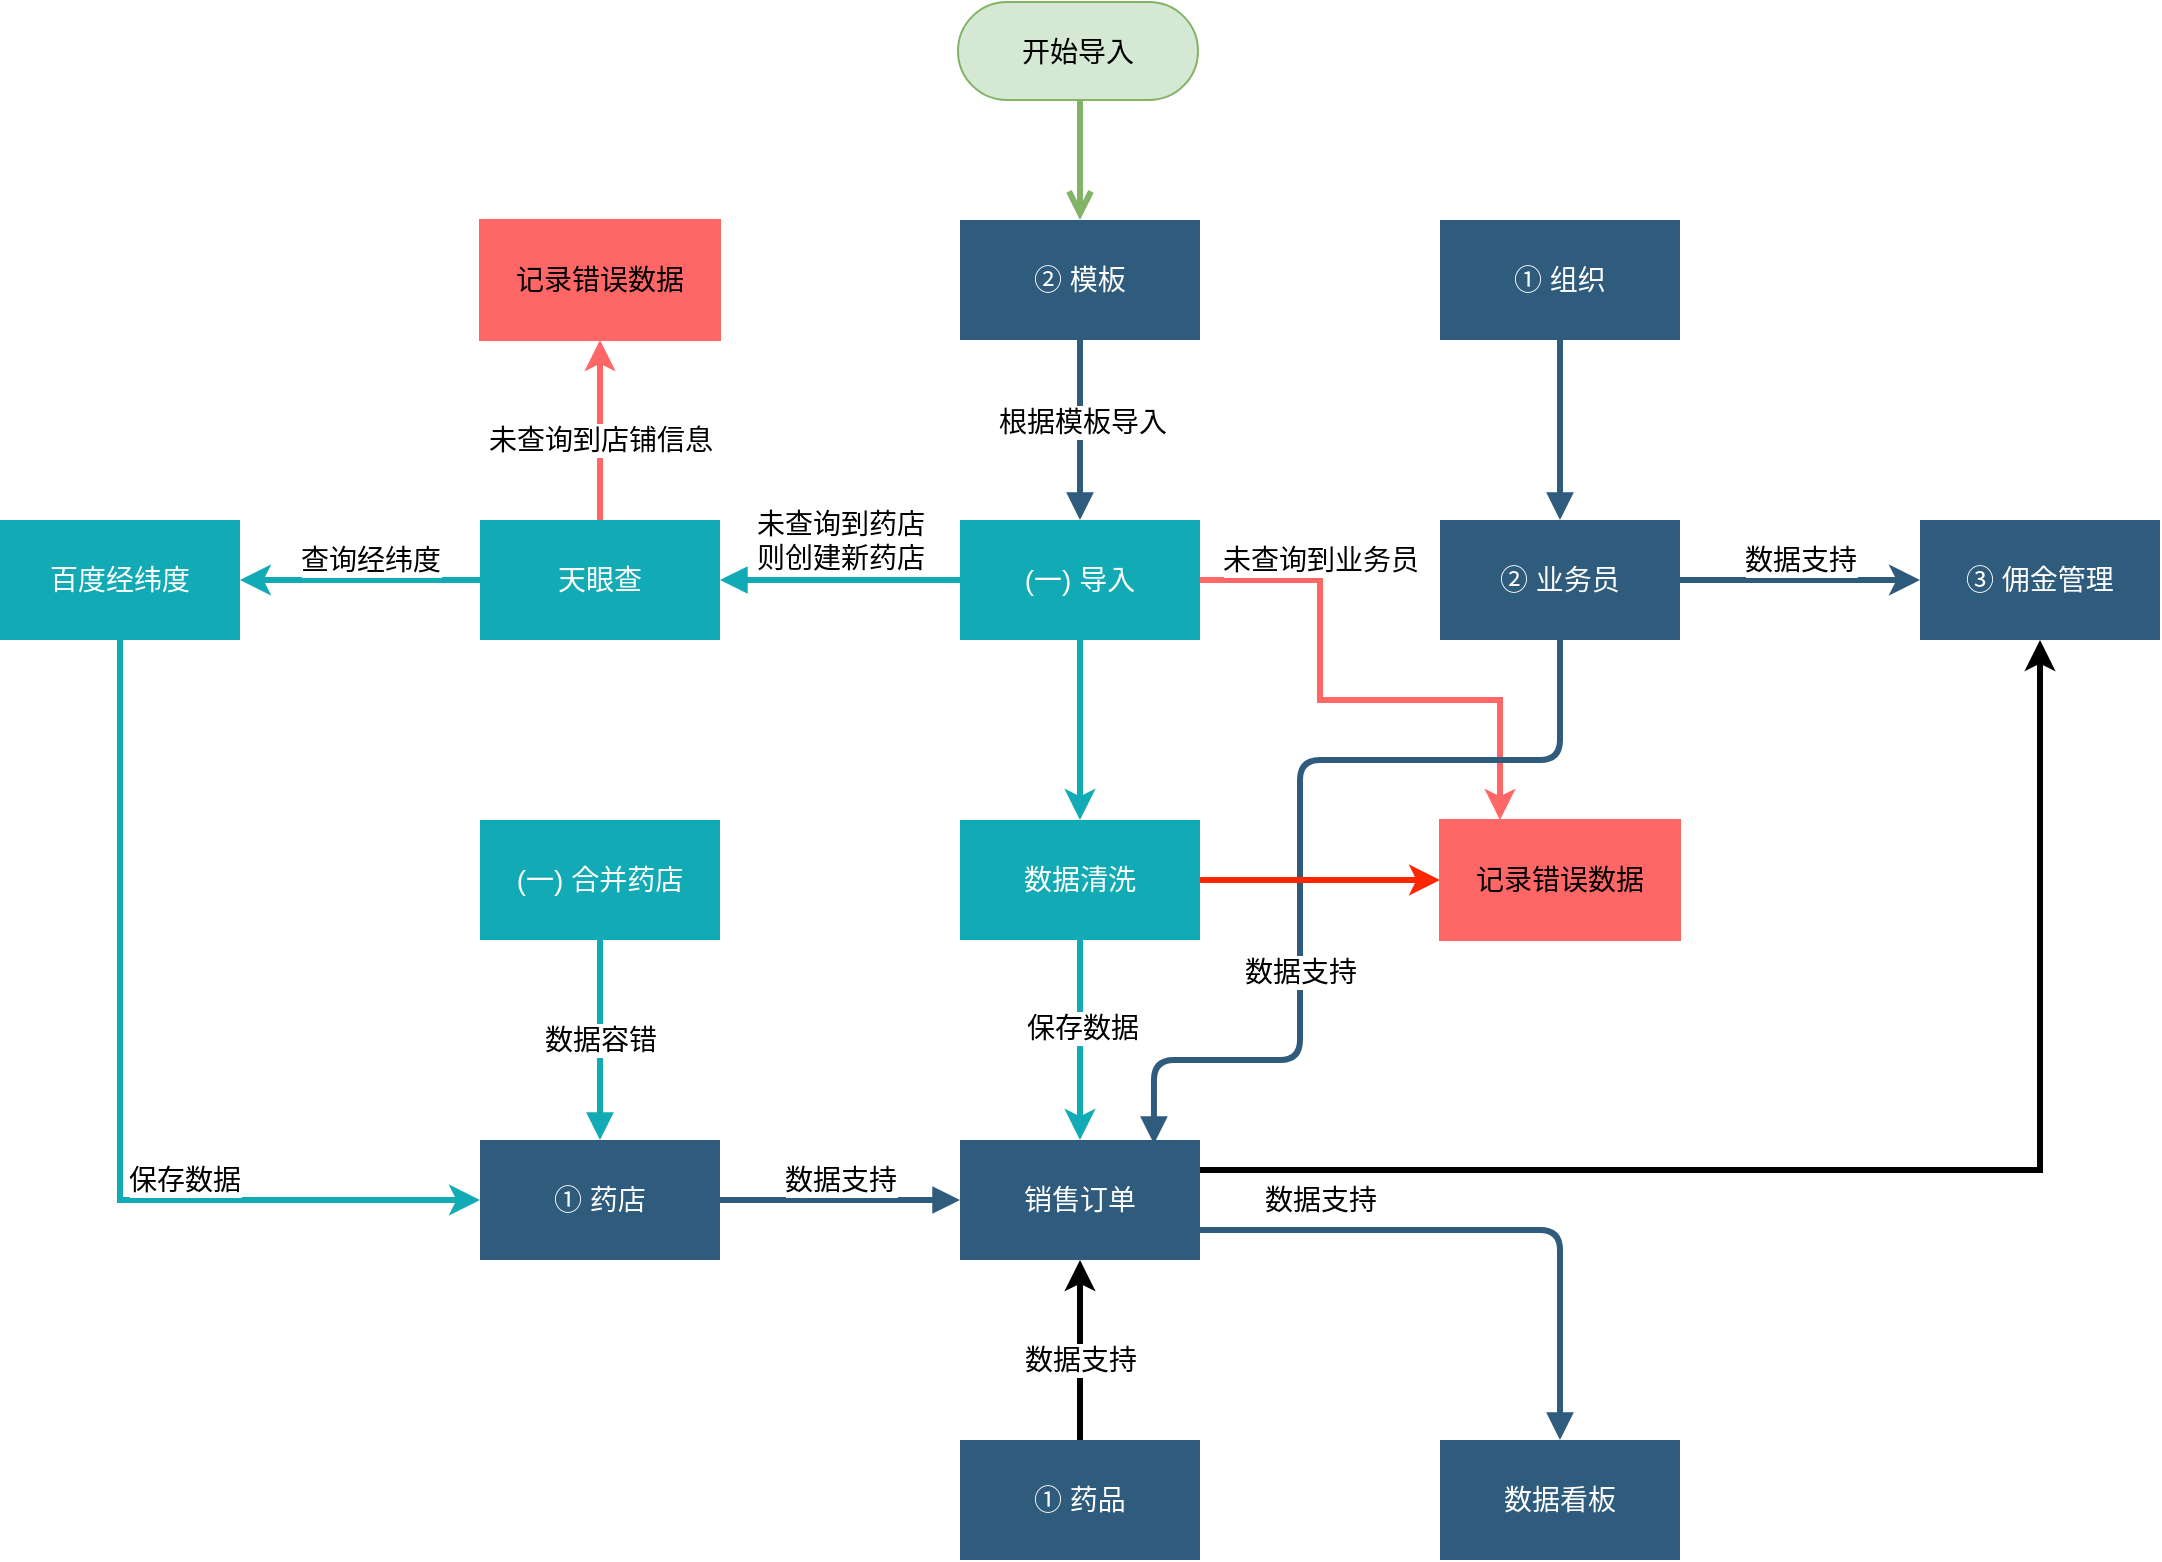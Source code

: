 <mxfile version="23.1.7" type="github">
  <diagram id="07fea595-8f29-1299-0266-81d95cde20df" name="Page-1">
    <mxGraphModel dx="1434" dy="855" grid="0" gridSize="10" guides="1" tooltips="1" connect="1" arrows="1" fold="1" page="1" pageScale="1" pageWidth="1169" pageHeight="827" background="#ffffff" math="0" shadow="0">
      <root>
        <mxCell id="0" />
        <mxCell id="1" parent="0" />
        <mxCell id="mO9wln73oTjzs57yLY-i-281" style="edgeStyle=orthogonalEdgeStyle;rounded=0;orthogonalLoop=1;jettySize=auto;html=1;entryX=0.5;entryY=1;entryDx=0;entryDy=0;strokeWidth=3;exitX=1;exitY=0.25;exitDx=0;exitDy=0;fontSize=14;" parent="1" source="mO9wln73oTjzs57yLY-i-218" target="mO9wln73oTjzs57yLY-i-276" edge="1">
          <mxGeometry relative="1" as="geometry">
            <mxPoint x="641" y="609" as="sourcePoint" />
          </mxGeometry>
        </mxCell>
        <mxCell id="mO9wln73oTjzs57yLY-i-218" value="销售订单" style="whiteSpace=wrap;shadow=0;fontColor=#FFFFFF;fontFamily=Helvetica;fontStyle=0;html=1;fontSize=14;plain-purple;strokeColor=none;fillColor=#2f5b7c;gradientColor=none;spacing=6;verticalAlign=middle;" parent="1" vertex="1">
          <mxGeometry x="521" y="589" width="120" height="60" as="geometry" />
        </mxCell>
        <mxCell id="mO9wln73oTjzs57yLY-i-219" value="①&amp;nbsp;药店" style="whiteSpace=wrap;shadow=0;fontColor=#FFFFFF;fontFamily=Helvetica;fontStyle=0;html=1;fontSize=14;plain-purple;strokeColor=none;fillColor=#2f5b7c;gradientColor=none;spacing=6;verticalAlign=middle;" parent="1" vertex="1">
          <mxGeometry x="281" y="589" width="120" height="60" as="geometry" />
        </mxCell>
        <mxCell id="mO9wln73oTjzs57yLY-i-238" style="edgeStyle=orthogonalEdgeStyle;rounded=0;orthogonalLoop=1;jettySize=auto;html=1;exitX=0.5;exitY=0;exitDx=0;exitDy=0;entryX=0.5;entryY=1;entryDx=0;entryDy=0;strokeWidth=3;fontSize=14;" parent="1" source="mO9wln73oTjzs57yLY-i-220" target="mO9wln73oTjzs57yLY-i-218" edge="1">
          <mxGeometry relative="1" as="geometry">
            <Array as="points" />
          </mxGeometry>
        </mxCell>
        <mxCell id="mO9wln73oTjzs57yLY-i-255" value="数据支持" style="edgeLabel;html=1;align=center;verticalAlign=middle;resizable=0;points=[];fontSize=14;" parent="mO9wln73oTjzs57yLY-i-238" vertex="1" connectable="0">
          <mxGeometry x="-0.085" y="-1" relative="1" as="geometry">
            <mxPoint x="-1" y="1" as="offset" />
          </mxGeometry>
        </mxCell>
        <mxCell id="mO9wln73oTjzs57yLY-i-220" value="①&amp;nbsp;药品" style="whiteSpace=wrap;shadow=0;fontColor=#FFFFFF;fontFamily=Helvetica;fontStyle=0;html=1;fontSize=14;plain-purple;strokeColor=none;fillColor=#2f5b7c;gradientColor=none;spacing=6;verticalAlign=middle;" parent="1" vertex="1">
          <mxGeometry x="521" y="739" width="120" height="60" as="geometry" />
        </mxCell>
        <mxCell id="mO9wln73oTjzs57yLY-i-277" style="edgeStyle=orthogonalEdgeStyle;rounded=0;orthogonalLoop=1;jettySize=auto;html=1;exitX=1;exitY=0.5;exitDx=0;exitDy=0;entryX=0;entryY=0.5;entryDx=0;entryDy=0;strokeWidth=3;strokeColor=#2e5b7c;fontSize=14;" parent="1" source="mO9wln73oTjzs57yLY-i-221" target="mO9wln73oTjzs57yLY-i-276" edge="1">
          <mxGeometry relative="1" as="geometry" />
        </mxCell>
        <mxCell id="mO9wln73oTjzs57yLY-i-280" value="数据支持" style="edgeLabel;html=1;align=center;verticalAlign=middle;resizable=0;points=[];fontSize=14;" parent="mO9wln73oTjzs57yLY-i-277" vertex="1" connectable="0">
          <mxGeometry x="0.05" y="3" relative="1" as="geometry">
            <mxPoint x="-3" y="-7" as="offset" />
          </mxGeometry>
        </mxCell>
        <mxCell id="mO9wln73oTjzs57yLY-i-221" value="② 业务员" style="whiteSpace=wrap;shadow=0;fontColor=#FFFFFF;fontFamily=Helvetica;fontStyle=0;html=1;fontSize=14;plain-purple;strokeColor=none;fillColor=#2f5b7c;gradientColor=none;spacing=6;verticalAlign=middle;" parent="1" vertex="1">
          <mxGeometry x="761" y="279" width="120" height="60" as="geometry" />
        </mxCell>
        <mxCell id="mO9wln73oTjzs57yLY-i-222" value="① 组织" style="whiteSpace=wrap;shadow=0;fontColor=#FFFFFF;fontFamily=Helvetica;fontStyle=0;html=1;fontSize=14;plain-purple;strokeColor=none;fillColor=#2f5b7c;gradientColor=none;spacing=6;verticalAlign=middle;" parent="1" vertex="1">
          <mxGeometry x="761" y="129" width="120" height="60" as="geometry" />
        </mxCell>
        <mxCell id="mO9wln73oTjzs57yLY-i-223" value="② 模板" style="whiteSpace=wrap;shadow=0;fontColor=#FFFFFF;fontFamily=Helvetica;fontStyle=0;html=1;fontSize=14;plain-purple;strokeColor=none;fillColor=#2f5b7c;gradientColor=none;spacing=6;verticalAlign=middle;" parent="1" vertex="1">
          <mxGeometry x="521" y="129" width="120" height="60" as="geometry" />
        </mxCell>
        <mxCell id="mO9wln73oTjzs57yLY-i-224" value="数据看板" style="whiteSpace=wrap;shadow=0;fontColor=#FFFFFF;fontFamily=Helvetica;fontStyle=0;html=1;fontSize=14;plain-purple;strokeColor=none;fillColor=#2f5b7c;gradientColor=none;spacing=6;verticalAlign=middle;" parent="1" vertex="1">
          <mxGeometry x="761" y="739" width="120" height="60" as="geometry" />
        </mxCell>
        <mxCell id="mO9wln73oTjzs57yLY-i-227" value="" style="edgeStyle=segmentEdgeStyle;strokeColor=#2F5B7C;strokeWidth=3;html=1;endArrow=block;endFill=1;exitX=0.5;exitY=1;exitDx=0;exitDy=0;entryX=0.5;entryY=0;entryDx=0;entryDy=0;fontSize=14;" parent="1" source="mO9wln73oTjzs57yLY-i-223" target="mO9wln73oTjzs57yLY-i-230" edge="1">
          <mxGeometry x="644.5" y="308.5" width="100" height="100" as="geometry">
            <mxPoint x="1016.5" y="204" as="sourcePoint" />
            <mxPoint x="476.5" y="299" as="targetPoint" />
            <Array as="points">
              <mxPoint x="581" y="209" />
              <mxPoint x="581" y="209" />
            </Array>
          </mxGeometry>
        </mxCell>
        <mxCell id="mO9wln73oTjzs57yLY-i-240" value="根据模板导入" style="edgeLabel;html=1;align=center;verticalAlign=middle;resizable=0;points=[];fontSize=14;" parent="mO9wln73oTjzs57yLY-i-227" vertex="1" connectable="0">
          <mxGeometry relative="1" as="geometry">
            <mxPoint x="1" y="-4" as="offset" />
          </mxGeometry>
        </mxCell>
        <mxCell id="mO9wln73oTjzs57yLY-i-269" style="edgeStyle=orthogonalEdgeStyle;rounded=0;orthogonalLoop=1;jettySize=auto;html=1;exitX=0.5;exitY=1;exitDx=0;exitDy=0;entryX=0.5;entryY=0;entryDx=0;entryDy=0;strokeColor=#12aab5;strokeWidth=3;fontSize=14;" parent="1" source="mO9wln73oTjzs57yLY-i-230" target="mO9wln73oTjzs57yLY-i-268" edge="1">
          <mxGeometry relative="1" as="geometry" />
        </mxCell>
        <mxCell id="mO9wln73oTjzs57yLY-i-278" style="edgeStyle=orthogonalEdgeStyle;rounded=0;orthogonalLoop=1;jettySize=auto;html=1;exitX=1;exitY=0.5;exitDx=0;exitDy=0;strokeWidth=3;strokeColor=#FF6666;entryX=0.25;entryY=0;entryDx=0;entryDy=0;fontSize=14;" parent="1" source="mO9wln73oTjzs57yLY-i-230" target="mO9wln73oTjzs57yLY-i-274" edge="1">
          <mxGeometry relative="1" as="geometry">
            <Array as="points">
              <mxPoint x="701" y="309" />
              <mxPoint x="701" y="369" />
              <mxPoint x="791" y="369" />
            </Array>
          </mxGeometry>
        </mxCell>
        <mxCell id="mO9wln73oTjzs57yLY-i-279" value="未查询到业务员" style="edgeLabel;html=1;align=center;verticalAlign=middle;resizable=0;points=[];fontSize=14;" parent="mO9wln73oTjzs57yLY-i-278" vertex="1" connectable="0">
          <mxGeometry x="-0.074" y="4" relative="1" as="geometry">
            <mxPoint x="-5" y="-66" as="offset" />
          </mxGeometry>
        </mxCell>
        <mxCell id="mO9wln73oTjzs57yLY-i-230" value="(一)&amp;nbsp;导入" style="whiteSpace=wrap;shadow=0;fontColor=#FFFFFF;fontFamily=Helvetica;fontStyle=0;html=1;fontSize=14;plain-purple;strokeColor=none;fillColor=#12aab5;gradientColor=none;spacing=6;verticalAlign=middle;" parent="1" vertex="1">
          <mxGeometry x="521" y="279" width="120" height="60" as="geometry" />
        </mxCell>
        <mxCell id="mO9wln73oTjzs57yLY-i-232" value="" style="edgeStyle=segmentEdgeStyle;strokeColor=#2F5B7C;strokeWidth=3;html=1;endArrow=block;endFill=1;exitX=1;exitY=0.75;exitDx=0;exitDy=0;entryX=0.5;entryY=0;entryDx=0;entryDy=0;fontSize=14;" parent="1" source="mO9wln73oTjzs57yLY-i-218" target="mO9wln73oTjzs57yLY-i-224" edge="1">
          <mxGeometry x="644.5" y="308.5" width="100" height="100" as="geometry">
            <mxPoint x="686.5" y="334" as="sourcePoint" />
            <mxPoint x="786.5" y="209" as="targetPoint" />
            <Array as="points">
              <mxPoint x="821" y="634" />
            </Array>
          </mxGeometry>
        </mxCell>
        <mxCell id="mO9wln73oTjzs57yLY-i-256" value="数据支持" style="edgeLabel;html=1;align=center;verticalAlign=middle;resizable=0;points=[];fontSize=14;" parent="mO9wln73oTjzs57yLY-i-232" vertex="1" connectable="0">
          <mxGeometry relative="1" as="geometry">
            <mxPoint x="-83" y="-15" as="offset" />
          </mxGeometry>
        </mxCell>
        <mxCell id="mO9wln73oTjzs57yLY-i-233" value="" style="edgeStyle=segmentEdgeStyle;strokeColor=#12aab5;strokeWidth=3;html=1;endArrow=block;endFill=1;exitX=0;exitY=0.5;exitDx=0;exitDy=0;entryX=1;entryY=0.5;entryDx=0;entryDy=0;fontSize=14;" parent="1" source="mO9wln73oTjzs57yLY-i-230" target="mO9wln73oTjzs57yLY-i-243" edge="1">
          <mxGeometry x="644.5" y="308.5" width="100" height="100" as="geometry">
            <mxPoint x="636.5" y="384" as="sourcePoint" />
            <mxPoint x="351" y="529" as="targetPoint" />
            <Array as="points">
              <mxPoint x="471" y="309" />
              <mxPoint x="471" y="309" />
            </Array>
          </mxGeometry>
        </mxCell>
        <mxCell id="mO9wln73oTjzs57yLY-i-242" value="未查询到药店&lt;br style=&quot;font-size: 14px;&quot;&gt;则创建新药店" style="edgeLabel;html=1;align=center;verticalAlign=middle;resizable=0;points=[];fontSize=14;" parent="mO9wln73oTjzs57yLY-i-233" vertex="1" connectable="0">
          <mxGeometry relative="1" as="geometry">
            <mxPoint y="-20" as="offset" />
          </mxGeometry>
        </mxCell>
        <mxCell id="mO9wln73oTjzs57yLY-i-235" value="" style="edgeStyle=segmentEdgeStyle;strokeColor=#2F5B7C;strokeWidth=3;html=1;endArrow=block;endFill=1;exitX=1;exitY=0.5;exitDx=0;exitDy=0;entryX=0;entryY=0.5;entryDx=0;entryDy=0;fontSize=14;" parent="1" source="mO9wln73oTjzs57yLY-i-219" target="mO9wln73oTjzs57yLY-i-218" edge="1">
          <mxGeometry x="644.5" y="308.5" width="100" height="100" as="geometry">
            <mxPoint x="1026.5" y="374" as="sourcePoint" />
            <mxPoint x="1126.5" y="249" as="targetPoint" />
            <Array as="points">
              <mxPoint x="436.5" y="619" />
              <mxPoint x="436.5" y="619" />
            </Array>
          </mxGeometry>
        </mxCell>
        <mxCell id="mO9wln73oTjzs57yLY-i-258" value="数据支持" style="edgeLabel;html=1;align=center;verticalAlign=middle;resizable=0;points=[];fontSize=14;" parent="mO9wln73oTjzs57yLY-i-235" vertex="1" connectable="0">
          <mxGeometry relative="1" as="geometry">
            <mxPoint y="-10" as="offset" />
          </mxGeometry>
        </mxCell>
        <mxCell id="mO9wln73oTjzs57yLY-i-237" value="" style="edgeStyle=segmentEdgeStyle;strokeColor=#2F5B7C;strokeWidth=3;html=1;endArrow=block;endFill=1;exitX=0.5;exitY=1;exitDx=0;exitDy=0;fontSize=14;" parent="1" source="mO9wln73oTjzs57yLY-i-222" edge="1">
          <mxGeometry x="644.5" y="308.5" width="100" height="100" as="geometry">
            <mxPoint x="881" y="654" as="sourcePoint" />
            <mxPoint x="821" y="279" as="targetPoint" />
          </mxGeometry>
        </mxCell>
        <mxCell id="mO9wln73oTjzs57yLY-i-239" value="" style="edgeStyle=segmentEdgeStyle;strokeColor=#2F5B7C;strokeWidth=3;html=1;endArrow=block;endFill=1;exitX=0.5;exitY=1;exitDx=0;exitDy=0;entryX=0.808;entryY=0.033;entryDx=0;entryDy=0;entryPerimeter=0;fontSize=14;" parent="1" source="mO9wln73oTjzs57yLY-i-221" target="mO9wln73oTjzs57yLY-i-218" edge="1">
          <mxGeometry x="644.5" y="308.5" width="100" height="100" as="geometry">
            <mxPoint x="621.5" y="499" as="sourcePoint" />
            <mxPoint x="631" y="589" as="targetPoint" />
            <Array as="points">
              <mxPoint x="821" y="399" />
              <mxPoint x="691" y="399" />
              <mxPoint x="691" y="549" />
              <mxPoint x="618" y="549" />
            </Array>
          </mxGeometry>
        </mxCell>
        <mxCell id="mO9wln73oTjzs57yLY-i-253" value="数据支持" style="edgeLabel;html=1;align=center;verticalAlign=middle;resizable=0;points=[];fontSize=14;" parent="mO9wln73oTjzs57yLY-i-239" vertex="1" connectable="0">
          <mxGeometry relative="1" as="geometry">
            <mxPoint y="68" as="offset" />
          </mxGeometry>
        </mxCell>
        <mxCell id="mO9wln73oTjzs57yLY-i-245" style="edgeStyle=orthogonalEdgeStyle;rounded=0;orthogonalLoop=1;jettySize=auto;html=1;exitX=0;exitY=0.5;exitDx=0;exitDy=0;entryX=1;entryY=0.5;entryDx=0;entryDy=0;strokeWidth=3;strokeColor=#12aab5;fontSize=14;" parent="1" source="mO9wln73oTjzs57yLY-i-243" target="mO9wln73oTjzs57yLY-i-244" edge="1">
          <mxGeometry relative="1" as="geometry" />
        </mxCell>
        <mxCell id="mO9wln73oTjzs57yLY-i-262" value="查询经纬度" style="edgeLabel;html=1;align=center;verticalAlign=middle;resizable=0;points=[];fontSize=14;" parent="mO9wln73oTjzs57yLY-i-245" vertex="1" connectable="0">
          <mxGeometry y="2" relative="1" as="geometry">
            <mxPoint x="5" y="-12" as="offset" />
          </mxGeometry>
        </mxCell>
        <mxCell id="mO9wln73oTjzs57yLY-i-261" style="edgeStyle=orthogonalEdgeStyle;rounded=0;orthogonalLoop=1;jettySize=auto;html=1;exitX=0.5;exitY=0;exitDx=0;exitDy=0;entryX=0.5;entryY=1;entryDx=0;entryDy=0;strokeColor=#FF6666;strokeWidth=3;fontSize=14;" parent="1" source="mO9wln73oTjzs57yLY-i-243" target="mO9wln73oTjzs57yLY-i-260" edge="1">
          <mxGeometry relative="1" as="geometry" />
        </mxCell>
        <mxCell id="mO9wln73oTjzs57yLY-i-264" value="未查询到店铺信息" style="edgeLabel;html=1;align=center;verticalAlign=middle;resizable=0;points=[];fontSize=14;" parent="mO9wln73oTjzs57yLY-i-261" vertex="1" connectable="0">
          <mxGeometry x="-0.267" y="-1" relative="1" as="geometry">
            <mxPoint x="-1" y="-7" as="offset" />
          </mxGeometry>
        </mxCell>
        <mxCell id="mO9wln73oTjzs57yLY-i-243" value="天眼查" style="whiteSpace=wrap;shadow=0;fontColor=#FFFFFF;fontFamily=Helvetica;fontStyle=0;html=1;fontSize=14;plain-purple;strokeColor=none;fillColor=#12aab5;gradientColor=none;spacing=6;verticalAlign=middle;" parent="1" vertex="1">
          <mxGeometry x="281" y="279" width="120" height="60" as="geometry" />
        </mxCell>
        <mxCell id="mO9wln73oTjzs57yLY-i-246" style="edgeStyle=orthogonalEdgeStyle;rounded=0;orthogonalLoop=1;jettySize=auto;html=1;exitX=0.5;exitY=1;exitDx=0;exitDy=0;entryX=0;entryY=0.5;entryDx=0;entryDy=0;strokeWidth=3;strokeColor=#12aab5;fontSize=14;" parent="1" source="mO9wln73oTjzs57yLY-i-244" target="mO9wln73oTjzs57yLY-i-219" edge="1">
          <mxGeometry relative="1" as="geometry" />
        </mxCell>
        <mxCell id="mO9wln73oTjzs57yLY-i-263" value="保存数据" style="edgeLabel;html=1;align=center;verticalAlign=middle;resizable=0;points=[];fontSize=14;" parent="mO9wln73oTjzs57yLY-i-246" vertex="1" connectable="0">
          <mxGeometry x="0.31" y="3" relative="1" as="geometry">
            <mxPoint x="10" y="-7" as="offset" />
          </mxGeometry>
        </mxCell>
        <mxCell id="mO9wln73oTjzs57yLY-i-244" value="百度经纬度" style="whiteSpace=wrap;shadow=0;fontColor=#FFFFFF;fontFamily=Helvetica;fontStyle=0;html=1;fontSize=14;plain-purple;strokeColor=none;fillColor=#12aab5;gradientColor=none;spacing=6;verticalAlign=middle;" parent="1" vertex="1">
          <mxGeometry x="41" y="279" width="120" height="60" as="geometry" />
        </mxCell>
        <mxCell id="mO9wln73oTjzs57yLY-i-260" value="记录错误数据" style="whiteSpace=wrap;shadow=0;fontFamily=Helvetica;fontStyle=0;html=1;fontSize=14;strokeColor=#FF6666;fillColor=#FF6666;spacing=6;verticalAlign=middle;" parent="1" vertex="1">
          <mxGeometry x="281" y="129" width="120" height="60" as="geometry" />
        </mxCell>
        <mxCell id="mO9wln73oTjzs57yLY-i-265" value="(一) 合并药店" style="whiteSpace=wrap;shadow=0;fontColor=#FFFFFF;fontFamily=Helvetica;fontStyle=0;html=1;fontSize=14;plain-purple;strokeColor=none;fillColor=#12aab5;gradientColor=none;spacing=6;verticalAlign=middle;" parent="1" vertex="1">
          <mxGeometry x="281" y="429" width="120" height="60" as="geometry" />
        </mxCell>
        <mxCell id="mO9wln73oTjzs57yLY-i-266" value="" style="edgeStyle=segmentEdgeStyle;strokeColor=#12AAB5;strokeWidth=3;html=1;endArrow=block;endFill=1;exitX=0.5;exitY=1;exitDx=0;exitDy=0;fontSize=14;" parent="1" source="mO9wln73oTjzs57yLY-i-265" target="mO9wln73oTjzs57yLY-i-219" edge="1">
          <mxGeometry x="484.5" y="178.5" width="100" height="100" as="geometry">
            <mxPoint x="591" y="509" as="sourcePoint" />
            <mxPoint x="591" y="599" as="targetPoint" />
          </mxGeometry>
        </mxCell>
        <mxCell id="mO9wln73oTjzs57yLY-i-267" value="数据容错" style="edgeLabel;html=1;align=center;verticalAlign=middle;resizable=0;points=[];fontSize=14;" parent="mO9wln73oTjzs57yLY-i-266" vertex="1" connectable="0">
          <mxGeometry relative="1" as="geometry">
            <mxPoint as="offset" />
          </mxGeometry>
        </mxCell>
        <mxCell id="mO9wln73oTjzs57yLY-i-270" style="edgeStyle=orthogonalEdgeStyle;rounded=0;orthogonalLoop=1;jettySize=auto;html=1;exitX=0.5;exitY=1;exitDx=0;exitDy=0;entryX=0.5;entryY=0;entryDx=0;entryDy=0;strokeColor=#12aab5;strokeWidth=3;fontSize=14;" parent="1" source="mO9wln73oTjzs57yLY-i-268" target="mO9wln73oTjzs57yLY-i-218" edge="1">
          <mxGeometry relative="1" as="geometry" />
        </mxCell>
        <mxCell id="mO9wln73oTjzs57yLY-i-272" value="保存数据" style="edgeLabel;html=1;align=center;verticalAlign=middle;resizable=0;points=[];fontSize=14;" parent="mO9wln73oTjzs57yLY-i-270" vertex="1" connectable="0">
          <mxGeometry x="-0.12" y="1" relative="1" as="geometry">
            <mxPoint as="offset" />
          </mxGeometry>
        </mxCell>
        <mxCell id="mO9wln73oTjzs57yLY-i-275" style="edgeStyle=orthogonalEdgeStyle;rounded=0;orthogonalLoop=1;jettySize=auto;html=1;exitX=1;exitY=0.5;exitDx=0;exitDy=0;entryX=0;entryY=0.5;entryDx=0;entryDy=0;strokeWidth=3;strokeColor=#ff2600;fontSize=14;" parent="1" source="mO9wln73oTjzs57yLY-i-268" target="mO9wln73oTjzs57yLY-i-274" edge="1">
          <mxGeometry relative="1" as="geometry" />
        </mxCell>
        <mxCell id="mO9wln73oTjzs57yLY-i-268" value="数据清洗" style="whiteSpace=wrap;shadow=0;fontColor=#FFFFFF;fontFamily=Helvetica;fontStyle=0;html=1;fontSize=14;plain-purple;strokeColor=none;fillColor=#12aab5;gradientColor=none;spacing=6;verticalAlign=middle;" parent="1" vertex="1">
          <mxGeometry x="521" y="429" width="120" height="60" as="geometry" />
        </mxCell>
        <mxCell id="mO9wln73oTjzs57yLY-i-274" value="记录错误数据" style="whiteSpace=wrap;shadow=0;fontFamily=Helvetica;fontStyle=0;html=1;fontSize=14;strokeColor=#FF6666;fillColor=#FF6666;spacing=6;verticalAlign=middle;" parent="1" vertex="1">
          <mxGeometry x="761" y="429" width="120" height="60" as="geometry" />
        </mxCell>
        <mxCell id="mO9wln73oTjzs57yLY-i-276" value="③ 佣金管理" style="whiteSpace=wrap;shadow=0;fontColor=#FFFFFF;fontFamily=Helvetica;fontStyle=0;html=1;fontSize=14;plain-purple;strokeColor=none;fillColor=#2f5b7c;gradientColor=none;spacing=6;verticalAlign=middle;" parent="1" vertex="1">
          <mxGeometry x="1001" y="279" width="120" height="60" as="geometry" />
        </mxCell>
        <mxCell id="ro6tCy8RA8CwzKxFU4CM-2" value="" style="edgeStyle=orthogonalEdgeStyle;html=1;verticalAlign=bottom;endArrow=open;endSize=8;strokeColor=#82b366;rounded=0;fillColor=#d5e8d4;strokeWidth=3;fontSize=14;" edge="1" parent="1">
          <mxGeometry relative="1" as="geometry">
            <mxPoint x="581" y="129" as="targetPoint" />
            <mxPoint x="581" y="69" as="sourcePoint" />
          </mxGeometry>
        </mxCell>
        <mxCell id="ro6tCy8RA8CwzKxFU4CM-3" value="开始导入" style="html=1;dashed=0;whiteSpace=wrap;shape=mxgraph.dfd.start;fillColor=#d5e8d4;strokeColor=#82b366;fontSize=14;" vertex="1" parent="1">
          <mxGeometry x="520" y="20" width="120" height="49" as="geometry" />
        </mxCell>
      </root>
    </mxGraphModel>
  </diagram>
</mxfile>
